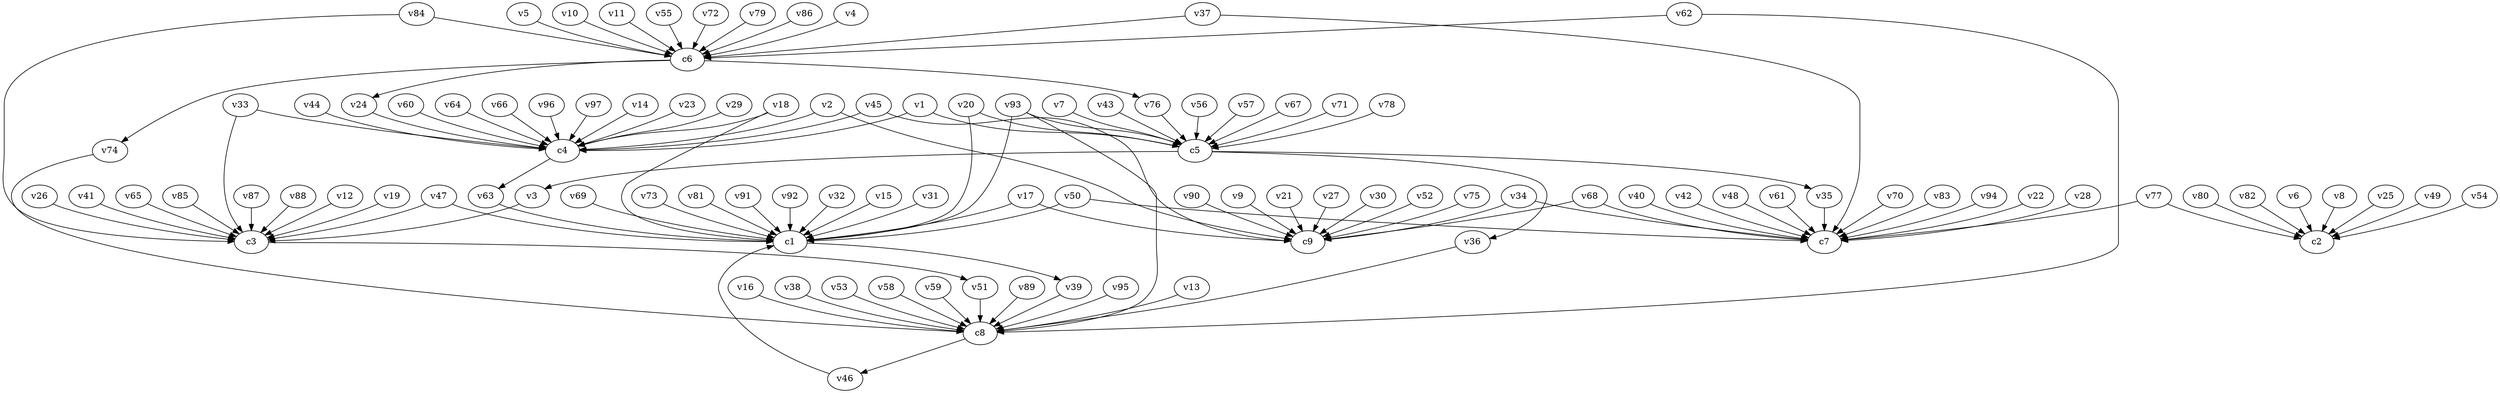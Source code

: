 strict digraph  {
c1;
c2;
c3;
c4;
c5;
c6;
c7;
c8;
c9;
v1;
v2;
v3;
v4;
v5;
v6;
v7;
v8;
v9;
v10;
v11;
v12;
v13;
v14;
v15;
v16;
v17;
v18;
v19;
v20;
v21;
v22;
v23;
v24;
v25;
v26;
v27;
v28;
v29;
v30;
v31;
v32;
v33;
v34;
v35;
v36;
v37;
v38;
v39;
v40;
v41;
v42;
v43;
v44;
v45;
v46;
v47;
v48;
v49;
v50;
v51;
v52;
v53;
v54;
v55;
v56;
v57;
v58;
v59;
v60;
v61;
v62;
v63;
v64;
v65;
v66;
v67;
v68;
v69;
v70;
v71;
v72;
v73;
v74;
v75;
v76;
v77;
v78;
v79;
v80;
v81;
v82;
v83;
v84;
v85;
v86;
v87;
v88;
v89;
v90;
v91;
v92;
v93;
v94;
v95;
v96;
v97;
c1 -> v39  [weight=1];
c3 -> v51  [weight=1];
c4 -> v63  [weight=1];
c5 -> v3  [weight=1];
c5 -> v35  [weight=1];
c5 -> v36  [weight=1];
c6 -> v74  [weight=1];
c6 -> v24  [weight=1];
c6 -> v76  [weight=1];
c8 -> v46  [weight=1];
v1 -> c5  [weight=1];
v1 -> c4  [weight=1];
v2 -> c4  [weight=1];
v2 -> c9  [weight=1];
v3 -> c3  [weight=1];
v4 -> c6  [weight=1];
v5 -> c6  [weight=1];
v6 -> c2  [weight=1];
v7 -> c5  [weight=1];
v8 -> c2  [weight=1];
v9 -> c9  [weight=1];
v10 -> c6  [weight=1];
v11 -> c6  [weight=1];
v12 -> c3  [weight=1];
v13 -> c8  [weight=1];
v14 -> c4  [weight=1];
v15 -> c1  [weight=1];
v16 -> c8  [weight=1];
v17 -> c9  [weight=1];
v17 -> c1  [weight=1];
v18 -> c1  [weight=1];
v18 -> c4  [weight=1];
v19 -> c3  [weight=1];
v20 -> c1  [weight=1];
v20 -> c5  [weight=1];
v21 -> c9  [weight=1];
v22 -> c7  [weight=1];
v23 -> c4  [weight=1];
v24 -> c4  [weight=1];
v25 -> c2  [weight=1];
v26 -> c3  [weight=1];
v27 -> c9  [weight=1];
v28 -> c7  [weight=1];
v29 -> c4  [weight=1];
v30 -> c9  [weight=1];
v31 -> c1  [weight=1];
v32 -> c1  [weight=1];
v33 -> c4  [weight=1];
v33 -> c3  [weight=1];
v34 -> c9  [weight=1];
v34 -> c7  [weight=1];
v35 -> c7  [weight=1];
v36 -> c8  [weight=1];
v37 -> c6  [weight=1];
v37 -> c7  [weight=1];
v38 -> c8  [weight=1];
v39 -> c8  [weight=1];
v40 -> c7  [weight=1];
v41 -> c3  [weight=1];
v42 -> c7  [weight=1];
v43 -> c5  [weight=1];
v44 -> c4  [weight=1];
v45 -> c9  [weight=1];
v45 -> c4  [weight=1];
v46 -> c1  [weight=1];
v47 -> c1  [weight=1];
v47 -> c3  [weight=1];
v48 -> c7  [weight=1];
v49 -> c2  [weight=1];
v50 -> c1  [weight=1];
v50 -> c7  [weight=1];
v51 -> c8  [weight=1];
v52 -> c9  [weight=1];
v53 -> c8  [weight=1];
v54 -> c2  [weight=1];
v55 -> c6  [weight=1];
v56 -> c5  [weight=1];
v57 -> c5  [weight=1];
v58 -> c8  [weight=1];
v59 -> c8  [weight=1];
v60 -> c4  [weight=1];
v61 -> c7  [weight=1];
v62 -> c6  [weight=1];
v62 -> c8  [weight=1];
v63 -> c1  [weight=1];
v64 -> c4  [weight=1];
v65 -> c3  [weight=1];
v66 -> c4  [weight=1];
v67 -> c5  [weight=1];
v68 -> c9  [weight=1];
v68 -> c7  [weight=1];
v69 -> c1  [weight=1];
v70 -> c7  [weight=1];
v71 -> c5  [weight=1];
v72 -> c6  [weight=1];
v73 -> c1  [weight=1];
v74 -> c8  [weight=1];
v75 -> c9  [weight=1];
v76 -> c5  [weight=1];
v77 -> c2  [weight=1];
v77 -> c7  [weight=1];
v78 -> c5  [weight=1];
v79 -> c6  [weight=1];
v80 -> c2  [weight=1];
v81 -> c1  [weight=1];
v82 -> c2  [weight=1];
v83 -> c7  [weight=1];
v84 -> c3  [weight=1];
v84 -> c6  [weight=1];
v85 -> c3  [weight=1];
v86 -> c6  [weight=1];
v87 -> c3  [weight=1];
v88 -> c3  [weight=1];
v89 -> c8  [weight=1];
v90 -> c9  [weight=1];
v91 -> c1  [weight=1];
v92 -> c1  [weight=1];
v93 -> c1  [weight=1];
v93 -> c8  [weight=1];
v93 -> c5  [weight=1];
v94 -> c7  [weight=1];
v95 -> c8  [weight=1];
v96 -> c4  [weight=1];
v97 -> c4  [weight=1];
}
